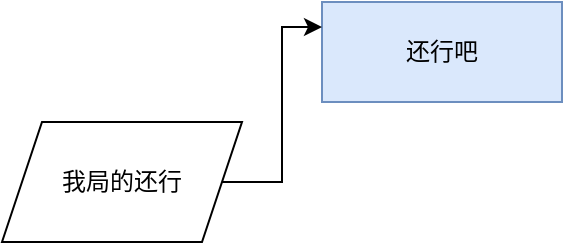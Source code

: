 <mxfile version="14.7.7" type="github">
  <diagram id="fd27ZFoe0Dz7pAeNQXs9" name="Page-1">
    <mxGraphModel dx="946" dy="486" grid="1" gridSize="10" guides="1" tooltips="1" connect="1" arrows="1" fold="1" page="1" pageScale="1" pageWidth="827" pageHeight="1169" math="0" shadow="0">
      <root>
        <mxCell id="0" />
        <mxCell id="1" parent="0" />
        <mxCell id="HWMAIbPPif5SkAFqUAVd-1" value="还行吧" style="rounded=0;whiteSpace=wrap;html=1;fillColor=#dae8fc;strokeColor=#6c8ebf;" vertex="1" parent="1">
          <mxGeometry x="350" y="120" width="120" height="50" as="geometry" />
        </mxCell>
        <mxCell id="HWMAIbPPif5SkAFqUAVd-3" style="edgeStyle=orthogonalEdgeStyle;rounded=0;orthogonalLoop=1;jettySize=auto;html=1;entryX=0;entryY=0.25;entryDx=0;entryDy=0;" edge="1" parent="1" source="HWMAIbPPif5SkAFqUAVd-2" target="HWMAIbPPif5SkAFqUAVd-1">
          <mxGeometry relative="1" as="geometry" />
        </mxCell>
        <mxCell id="HWMAIbPPif5SkAFqUAVd-2" value="我局的还行" style="shape=parallelogram;perimeter=parallelogramPerimeter;whiteSpace=wrap;html=1;fixedSize=1;" vertex="1" parent="1">
          <mxGeometry x="190" y="180" width="120" height="60" as="geometry" />
        </mxCell>
      </root>
    </mxGraphModel>
  </diagram>
</mxfile>
